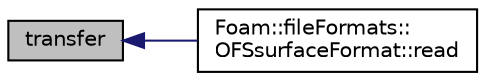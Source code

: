 digraph "transfer"
{
  bgcolor="transparent";
  edge [fontname="Helvetica",fontsize="10",labelfontname="Helvetica",labelfontsize="10"];
  node [fontname="Helvetica",fontsize="10",shape=record];
  rankdir="LR";
  Node1 [label="transfer",height=0.2,width=0.4,color="black", fillcolor="grey75", style="filled", fontcolor="black"];
  Node1 -> Node2 [dir="back",color="midnightblue",fontsize="10",style="solid",fontname="Helvetica"];
  Node2 [label="Foam::fileFormats::\lOFSsurfaceFormat::read",height=0.2,width=0.4,color="black",URL="$a01700.html#a24d92b5c3f729a8dd4695ed2225ad690",tooltip="Read UnsortedMeshedSurface. "];
}
